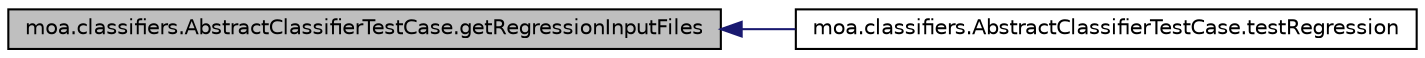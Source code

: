 digraph G
{
  edge [fontname="Helvetica",fontsize="10",labelfontname="Helvetica",labelfontsize="10"];
  node [fontname="Helvetica",fontsize="10",shape=record];
  rankdir=LR;
  Node1 [label="moa.classifiers.AbstractClassifierTestCase.getRegressionInputFiles",height=0.2,width=0.4,color="black", fillcolor="grey75", style="filled" fontcolor="black"];
  Node1 -> Node2 [dir=back,color="midnightblue",fontsize="10",style="solid",fontname="Helvetica"];
  Node2 [label="moa.classifiers.AbstractClassifierTestCase.testRegression",height=0.2,width=0.4,color="black", fillcolor="white", style="filled",URL="$classmoa_1_1classifiers_1_1AbstractClassifierTestCase.html#acfbfa6fc0953dab7fd01c4e016b159a9",tooltip="Compares the processed data against previously saved output data."];
}
